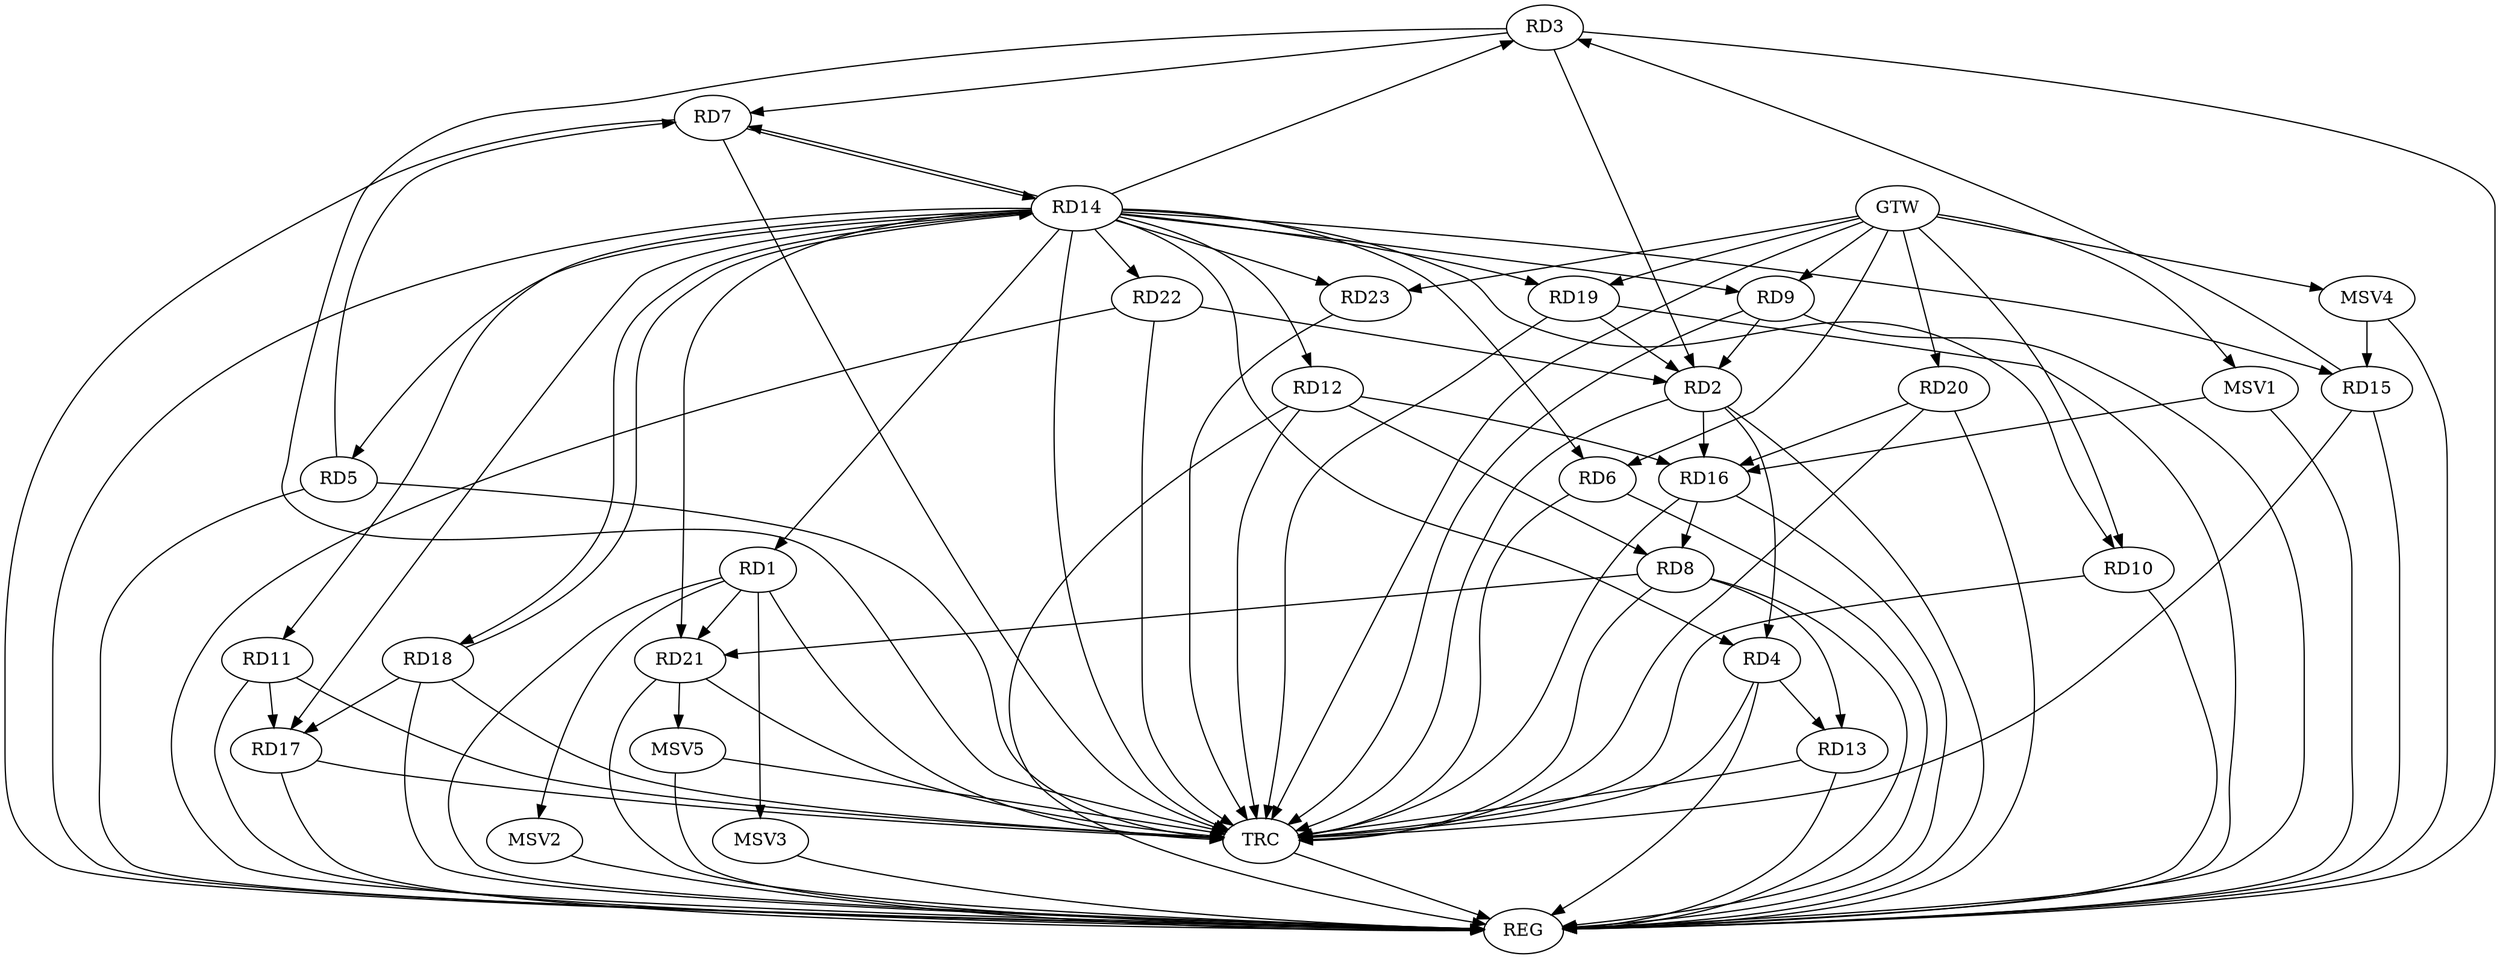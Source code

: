 strict digraph G {
  RD1 [ label="RD1" ];
  RD2 [ label="RD2" ];
  RD3 [ label="RD3" ];
  RD4 [ label="RD4" ];
  RD5 [ label="RD5" ];
  RD6 [ label="RD6" ];
  RD7 [ label="RD7" ];
  RD8 [ label="RD8" ];
  RD9 [ label="RD9" ];
  RD10 [ label="RD10" ];
  RD11 [ label="RD11" ];
  RD12 [ label="RD12" ];
  RD13 [ label="RD13" ];
  RD14 [ label="RD14" ];
  RD15 [ label="RD15" ];
  RD16 [ label="RD16" ];
  RD17 [ label="RD17" ];
  RD18 [ label="RD18" ];
  RD19 [ label="RD19" ];
  RD20 [ label="RD20" ];
  RD21 [ label="RD21" ];
  RD22 [ label="RD22" ];
  RD23 [ label="RD23" ];
  GTW [ label="GTW" ];
  REG [ label="REG" ];
  TRC [ label="TRC" ];
  MSV1 [ label="MSV1" ];
  MSV2 [ label="MSV2" ];
  MSV3 [ label="MSV3" ];
  MSV4 [ label="MSV4" ];
  MSV5 [ label="MSV5" ];
  RD1 -> RD21;
  RD3 -> RD2;
  RD2 -> RD4;
  RD9 -> RD2;
  RD2 -> RD16;
  RD19 -> RD2;
  RD22 -> RD2;
  RD3 -> RD7;
  RD14 -> RD3;
  RD15 -> RD3;
  RD4 -> RD13;
  RD5 -> RD7;
  RD7 -> RD14;
  RD12 -> RD8;
  RD8 -> RD13;
  RD16 -> RD8;
  RD8 -> RD21;
  RD14 -> RD11;
  RD11 -> RD17;
  RD12 -> RD16;
  RD14 -> RD17;
  RD14 -> RD18;
  RD18 -> RD14;
  RD20 -> RD16;
  RD18 -> RD17;
  GTW -> RD6;
  GTW -> RD9;
  GTW -> RD10;
  GTW -> RD19;
  GTW -> RD20;
  GTW -> RD23;
  RD1 -> REG;
  RD2 -> REG;
  RD3 -> REG;
  RD4 -> REG;
  RD5 -> REG;
  RD6 -> REG;
  RD7 -> REG;
  RD8 -> REG;
  RD9 -> REG;
  RD10 -> REG;
  RD11 -> REG;
  RD12 -> REG;
  RD13 -> REG;
  RD14 -> REG;
  RD15 -> REG;
  RD16 -> REG;
  RD17 -> REG;
  RD18 -> REG;
  RD19 -> REG;
  RD20 -> REG;
  RD21 -> REG;
  RD22 -> REG;
  RD1 -> TRC;
  RD2 -> TRC;
  RD3 -> TRC;
  RD4 -> TRC;
  RD5 -> TRC;
  RD6 -> TRC;
  RD7 -> TRC;
  RD8 -> TRC;
  RD9 -> TRC;
  RD10 -> TRC;
  RD11 -> TRC;
  RD12 -> TRC;
  RD13 -> TRC;
  RD14 -> TRC;
  RD15 -> TRC;
  RD16 -> TRC;
  RD17 -> TRC;
  RD18 -> TRC;
  RD19 -> TRC;
  RD20 -> TRC;
  RD21 -> TRC;
  RD22 -> TRC;
  RD23 -> TRC;
  GTW -> TRC;
  TRC -> REG;
  RD14 -> RD12;
  RD14 -> RD22;
  RD14 -> RD19;
  RD14 -> RD1;
  RD14 -> RD7;
  RD14 -> RD5;
  RD14 -> RD6;
  RD14 -> RD10;
  RD14 -> RD21;
  RD14 -> RD23;
  RD14 -> RD15;
  RD14 -> RD4;
  RD14 -> RD9;
  MSV1 -> RD16;
  GTW -> MSV1;
  MSV1 -> REG;
  RD1 -> MSV2;
  MSV2 -> REG;
  RD1 -> MSV3;
  MSV3 -> REG;
  MSV4 -> RD15;
  GTW -> MSV4;
  MSV4 -> REG;
  RD21 -> MSV5;
  MSV5 -> REG;
  MSV5 -> TRC;
}
